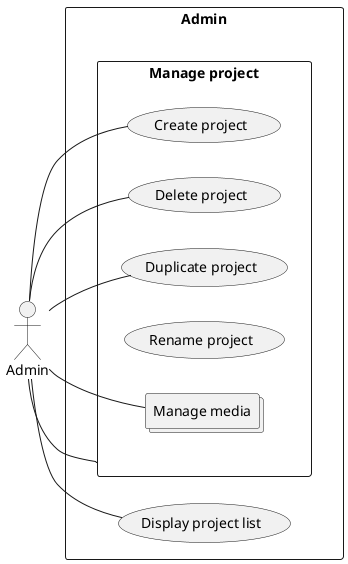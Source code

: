 @startuml
:Admin: as org

left to right direction

Rectangle "Admin" {
    (Display project list) as listPro
    Rectangle "Manage project" as manageP {
        (Create project) as createPro
        (Delete project) as deletePro
        (Duplicate project) as dupePro
        (Rename project) as renaPro
        Collections "Manage media" as manageM
    }
}


'Includes / extends

' Liens entre l'utilisateur (org) et les cas d'utilisation dans le package Admin
org--listPro
org--manageP
org--createPro
org--deletePro
org--dupePro
org--manageM
@enduml
